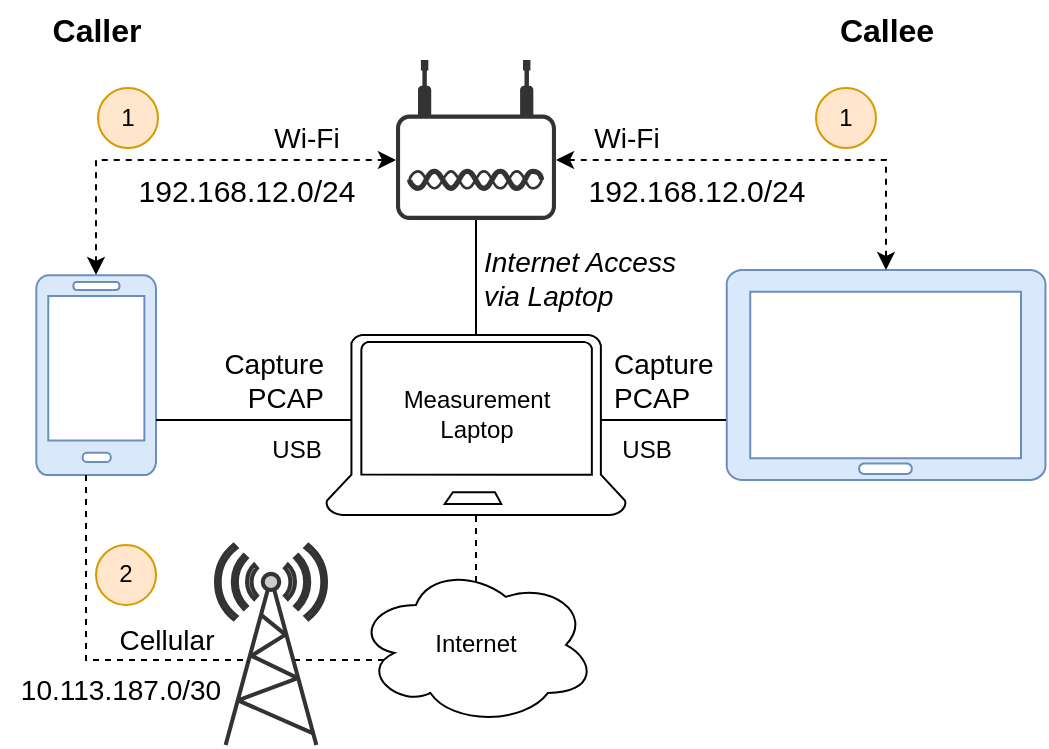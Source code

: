 <mxfile version="24.5.3" type="device">
  <diagram name="Page-1" id="tMPGpnKy-ZowUA-VL0b9">
    <mxGraphModel dx="559" dy="329" grid="1" gridSize="10" guides="1" tooltips="1" connect="1" arrows="1" fold="1" page="1" pageScale="1" pageWidth="850" pageHeight="1100" math="0" shadow="0">
      <root>
        <mxCell id="0" />
        <mxCell id="1" parent="0" />
        <mxCell id="eUBzGFOjnWwHcONE-PQC-1" value="Wi-Fi" style="edgeStyle=orthogonalEdgeStyle;rounded=0;orthogonalLoop=1;jettySize=auto;html=1;dashed=1;startArrow=classic;startFill=1;verticalAlign=bottom;fontSize=14;" parent="1" source="GLRb8waI0ZLwu5YfJsHA-3" target="voaq_ugr3uCPQvjhjeNq-14" edge="1">
          <mxGeometry x="0.566" relative="1" as="geometry">
            <Array as="points">
              <mxPoint x="85" y="90" />
            </Array>
            <mxPoint as="offset" />
          </mxGeometry>
        </mxCell>
        <mxCell id="GLRb8waI0ZLwu5YfJsHA-3" value="" style="verticalLabelPosition=bottom;html=1;verticalAlign=top;align=center;shape=mxgraph.azure.mobile;pointerEvents=1;fillColor=#dae8fc;strokeColor=#6c8ebf;" parent="1" vertex="1">
          <mxGeometry x="55" y="147.5" width="60" height="100" as="geometry" />
        </mxCell>
        <mxCell id="GLRb8waI0ZLwu5YfJsHA-5" value="" style="verticalLabelPosition=bottom;html=1;verticalAlign=top;align=center;shape=mxgraph.azure.tablet;pointerEvents=1;fillColor=#dae8fc;strokeColor=#6c8ebf;" parent="1" vertex="1">
          <mxGeometry x="400" y="145" width="160" height="105" as="geometry" />
        </mxCell>
        <mxCell id="voaq_ugr3uCPQvjhjeNq-4" value="Caller" style="text;html=1;align=center;verticalAlign=middle;resizable=0;points=[];autosize=1;strokeColor=none;fillColor=none;fontSize=16;fontStyle=1" parent="1" vertex="1">
          <mxGeometry x="50" y="10" width="70" height="30" as="geometry" />
        </mxCell>
        <mxCell id="voaq_ugr3uCPQvjhjeNq-8" value="&lt;div&gt;Capture&lt;/div&gt;&lt;div&gt;PCAP&lt;/div&gt;" style="endArrow=none;html=1;rounded=0;fontSize=14;fontStyle=0;verticalAlign=bottom;edgeStyle=orthogonalEdgeStyle;labelBackgroundColor=none;align=right;" parent="1" source="GLRb8waI0ZLwu5YfJsHA-3" edge="1">
          <mxGeometry x="0.574" width="50" height="50" relative="1" as="geometry">
            <mxPoint x="320" y="292.47" as="sourcePoint" />
            <mxPoint x="213" y="230" as="targetPoint" />
            <Array as="points">
              <mxPoint x="213" y="220" />
            </Array>
            <mxPoint as="offset" />
          </mxGeometry>
        </mxCell>
        <mxCell id="voaq_ugr3uCPQvjhjeNq-9" value="USB" style="text;html=1;align=center;verticalAlign=middle;resizable=0;points=[];autosize=1;strokeColor=none;fillColor=none;" parent="1" vertex="1">
          <mxGeometry x="160" y="220.0" width="50" height="30" as="geometry" />
        </mxCell>
        <mxCell id="voaq_ugr3uCPQvjhjeNq-10" value="Callee" style="text;html=1;align=center;verticalAlign=middle;resizable=0;points=[];autosize=1;strokeColor=none;fillColor=none;fontSize=16;fontStyle=1" parent="1" vertex="1">
          <mxGeometry x="445" y="10" width="70" height="30" as="geometry" />
        </mxCell>
        <mxCell id="voaq_ugr3uCPQvjhjeNq-11" value="&lt;div&gt;Capture&amp;nbsp;&lt;/div&gt;&lt;div&gt;PCAP&lt;/div&gt;" style="endArrow=none;html=1;rounded=0;fontStyle=0;fontSize=14;verticalAlign=bottom;edgeStyle=orthogonalEdgeStyle;labelBackgroundColor=none;align=left;" parent="1" target="GLRb8waI0ZLwu5YfJsHA-5" edge="1">
          <mxGeometry x="-0.841" width="50" height="50" relative="1" as="geometry">
            <mxPoint x="337" y="220" as="sourcePoint" />
            <mxPoint x="370" y="242.47" as="targetPoint" />
            <Array as="points">
              <mxPoint x="370" y="220" />
              <mxPoint x="370" y="220" />
            </Array>
            <mxPoint as="offset" />
          </mxGeometry>
        </mxCell>
        <mxCell id="voaq_ugr3uCPQvjhjeNq-12" value="USB" style="text;html=1;align=center;verticalAlign=middle;resizable=0;points=[];autosize=1;strokeColor=none;fillColor=none;" parent="1" vertex="1">
          <mxGeometry x="335" y="220.0" width="50" height="30" as="geometry" />
        </mxCell>
        <mxCell id="voaq_ugr3uCPQvjhjeNq-13" value="&lt;div&gt;Measurement&lt;/div&gt;&lt;div&gt;Laptop&lt;br&gt;&lt;/div&gt;" style="text;html=1;align=center;verticalAlign=middle;resizable=0;points=[];autosize=1;strokeColor=none;fillColor=none;" parent="1" vertex="1">
          <mxGeometry x="225" y="197.47" width="100" height="40" as="geometry" />
        </mxCell>
        <mxCell id="voaq_ugr3uCPQvjhjeNq-14" value="" style="points=[[0.03,0.36,0],[0.18,0,0],[0.5,0.34,0],[0.82,0,0],[0.97,0.36,0],[1,0.67,0],[0.975,0.975,0],[0.5,1,0],[0.025,0.975,0],[0,0.67,0]];verticalLabelPosition=bottom;sketch=0;html=1;verticalAlign=top;aspect=fixed;align=center;pointerEvents=1;shape=mxgraph.cisco19.wireless_access_point;fillColor=#333333;strokeColor=none;" parent="1" vertex="1">
          <mxGeometry x="235" y="40.0" width="80" height="80" as="geometry" />
        </mxCell>
        <mxCell id="voaq_ugr3uCPQvjhjeNq-16" value="&lt;div style=&quot;font-size: 14px;&quot;&gt;Wi-Fi&lt;/div&gt;" style="endArrow=classic;dashed=1;html=1;rounded=0;fontStyle=0;fontSize=14;labelBorderColor=none;textShadow=0;labelBackgroundColor=none;verticalAlign=bottom;spacing=2;edgeStyle=orthogonalEdgeStyle;startArrow=classic;startFill=1;endFill=1;" parent="1" source="voaq_ugr3uCPQvjhjeNq-14" target="GLRb8waI0ZLwu5YfJsHA-5" edge="1">
          <mxGeometry x="-0.682" width="50" height="50" relative="1" as="geometry">
            <mxPoint x="320" y="362.47" as="sourcePoint" />
            <mxPoint x="370" y="312.47" as="targetPoint" />
            <Array as="points">
              <mxPoint x="480" y="90" />
            </Array>
            <mxPoint as="offset" />
          </mxGeometry>
        </mxCell>
        <mxCell id="voaq_ugr3uCPQvjhjeNq-22" value="&lt;div&gt;Internet Access&lt;/div&gt;&lt;div&gt;via Laptop&lt;br&gt;&lt;/div&gt;" style="endArrow=none;html=1;rounded=0;fontStyle=2;fontSize=14;labelBorderColor=none;textShadow=0;labelBackgroundColor=none;verticalAlign=middle;labelPosition=right;verticalLabelPosition=middle;align=left;spacingLeft=2;edgeStyle=orthogonalEdgeStyle;" parent="1" source="voaq_ugr3uCPQvjhjeNq-6" target="voaq_ugr3uCPQvjhjeNq-14" edge="1">
          <mxGeometry width="50" height="50" relative="1" as="geometry">
            <mxPoint x="155" y="292.47" as="sourcePoint" />
            <mxPoint x="266" y="272.47" as="targetPoint" />
            <Array as="points" />
            <mxPoint as="offset" />
          </mxGeometry>
        </mxCell>
        <mxCell id="voaq_ugr3uCPQvjhjeNq-6" value="" style="verticalLabelPosition=bottom;html=1;verticalAlign=top;align=center;strokeColor=default;fillColor=#FFFFFF;shape=mxgraph.azure.laptop;pointerEvents=1;" parent="1" vertex="1">
          <mxGeometry x="200" y="177.47" width="150" height="90" as="geometry" />
        </mxCell>
        <mxCell id="eUBzGFOjnWwHcONE-PQC-12" style="edgeStyle=orthogonalEdgeStyle;rounded=0;orthogonalLoop=1;jettySize=auto;html=1;endArrow=none;endFill=0;dashed=1;" parent="1" edge="1">
          <mxGeometry relative="1" as="geometry">
            <mxPoint x="184" y="340" as="sourcePoint" />
            <mxPoint x="229" y="340" as="targetPoint" />
            <Array as="points">
              <mxPoint x="210" y="340" />
              <mxPoint x="210" y="340" />
            </Array>
          </mxGeometry>
        </mxCell>
        <mxCell id="voaq_ugr3uCPQvjhjeNq-23" value="" style="fontColor=#0066CC;verticalAlign=top;verticalLabelPosition=bottom;labelPosition=center;align=center;html=1;outlineConnect=0;fillColor=#CCCCCC;strokeColor=#333333;gradientColor=none;gradientDirection=north;strokeWidth=2;shape=mxgraph.networks.radio_tower;" parent="1" vertex="1">
          <mxGeometry x="145" y="282.47" width="55" height="100" as="geometry" />
        </mxCell>
        <mxCell id="voaq_ugr3uCPQvjhjeNq-24" value="&lt;div style=&quot;font-size: 14px;&quot;&gt;&lt;span style=&quot;background-color: initial;&quot;&gt;Cellular&lt;/span&gt;&lt;/div&gt;" style="endArrow=none;dashed=1;html=1;rounded=0;fontStyle=0;fontSize=14;labelBorderColor=none;textShadow=0;labelBackgroundColor=none;verticalAlign=bottom;edgeStyle=orthogonalEdgeStyle;" parent="1" source="GLRb8waI0ZLwu5YfJsHA-3" edge="1">
          <mxGeometry x="0.519" y="-1" width="50" height="50" relative="1" as="geometry">
            <mxPoint x="110" y="232.47" as="sourcePoint" />
            <mxPoint x="161" y="341" as="targetPoint" />
            <Array as="points">
              <mxPoint x="80" y="340" />
            </Array>
            <mxPoint as="offset" />
          </mxGeometry>
        </mxCell>
        <mxCell id="RHVGhRYyqxNj4GJr4SZu-1" value="1" style="ellipse;whiteSpace=wrap;html=1;fillColor=#ffe6cc;strokeColor=#d79b00;" parent="1" vertex="1">
          <mxGeometry x="86" y="54" width="30" height="30" as="geometry" />
        </mxCell>
        <mxCell id="RHVGhRYyqxNj4GJr4SZu-3" value="2" style="ellipse;whiteSpace=wrap;html=1;fillColor=#ffe6cc;strokeColor=#d79b00;" parent="1" vertex="1">
          <mxGeometry x="85" y="282.47" width="30" height="30" as="geometry" />
        </mxCell>
        <mxCell id="eUBzGFOjnWwHcONE-PQC-2" value="&lt;span style=&quot;font-size: 15px;&quot;&gt;192.168.12.0/24&lt;/span&gt;" style="text;html=1;align=center;verticalAlign=middle;resizable=0;points=[];autosize=1;strokeColor=none;fillColor=none;spacing=0;" parent="1" vertex="1">
          <mxGeometry x="320" y="90" width="130" height="30" as="geometry" />
        </mxCell>
        <mxCell id="eUBzGFOjnWwHcONE-PQC-3" value="&lt;span style=&quot;font-size: 15px;&quot;&gt;192.168.12.0/24&lt;/span&gt;" style="text;html=1;align=center;verticalAlign=middle;resizable=0;points=[];autosize=1;strokeColor=none;fillColor=none;" parent="1" vertex="1">
          <mxGeometry x="95" y="90" width="130" height="30" as="geometry" />
        </mxCell>
        <mxCell id="eUBzGFOjnWwHcONE-PQC-8" value="1" style="ellipse;whiteSpace=wrap;html=1;fillColor=#ffe6cc;strokeColor=#d79b00;" parent="1" vertex="1">
          <mxGeometry x="445" y="54" width="30" height="30" as="geometry" />
        </mxCell>
        <mxCell id="eUBzGFOjnWwHcONE-PQC-10" value="&lt;span style=&quot;font-size: 14px;&quot;&gt;10.113.187.0/30&lt;/span&gt;" style="text;html=1;align=center;verticalAlign=middle;resizable=0;points=[];autosize=1;strokeColor=none;fillColor=none;spacing=0;" parent="1" vertex="1">
          <mxGeometry x="37" y="340.47" width="120" height="30" as="geometry" />
        </mxCell>
        <mxCell id="eUBzGFOjnWwHcONE-PQC-13" style="edgeStyle=orthogonalEdgeStyle;rounded=0;orthogonalLoop=1;jettySize=auto;html=1;endArrow=none;endFill=0;dashed=1;" parent="1" target="voaq_ugr3uCPQvjhjeNq-6" edge="1">
          <mxGeometry relative="1" as="geometry">
            <mxPoint x="275" y="301" as="sourcePoint" />
            <Array as="points">
              <mxPoint x="275" y="281" />
              <mxPoint x="275" y="281" />
            </Array>
          </mxGeometry>
        </mxCell>
        <mxCell id="eUBzGFOjnWwHcONE-PQC-11" value="Internet" style="ellipse;shape=cloud;whiteSpace=wrap;html=1;" parent="1" vertex="1">
          <mxGeometry x="215" y="292.47" width="120" height="80" as="geometry" />
        </mxCell>
      </root>
    </mxGraphModel>
  </diagram>
</mxfile>
